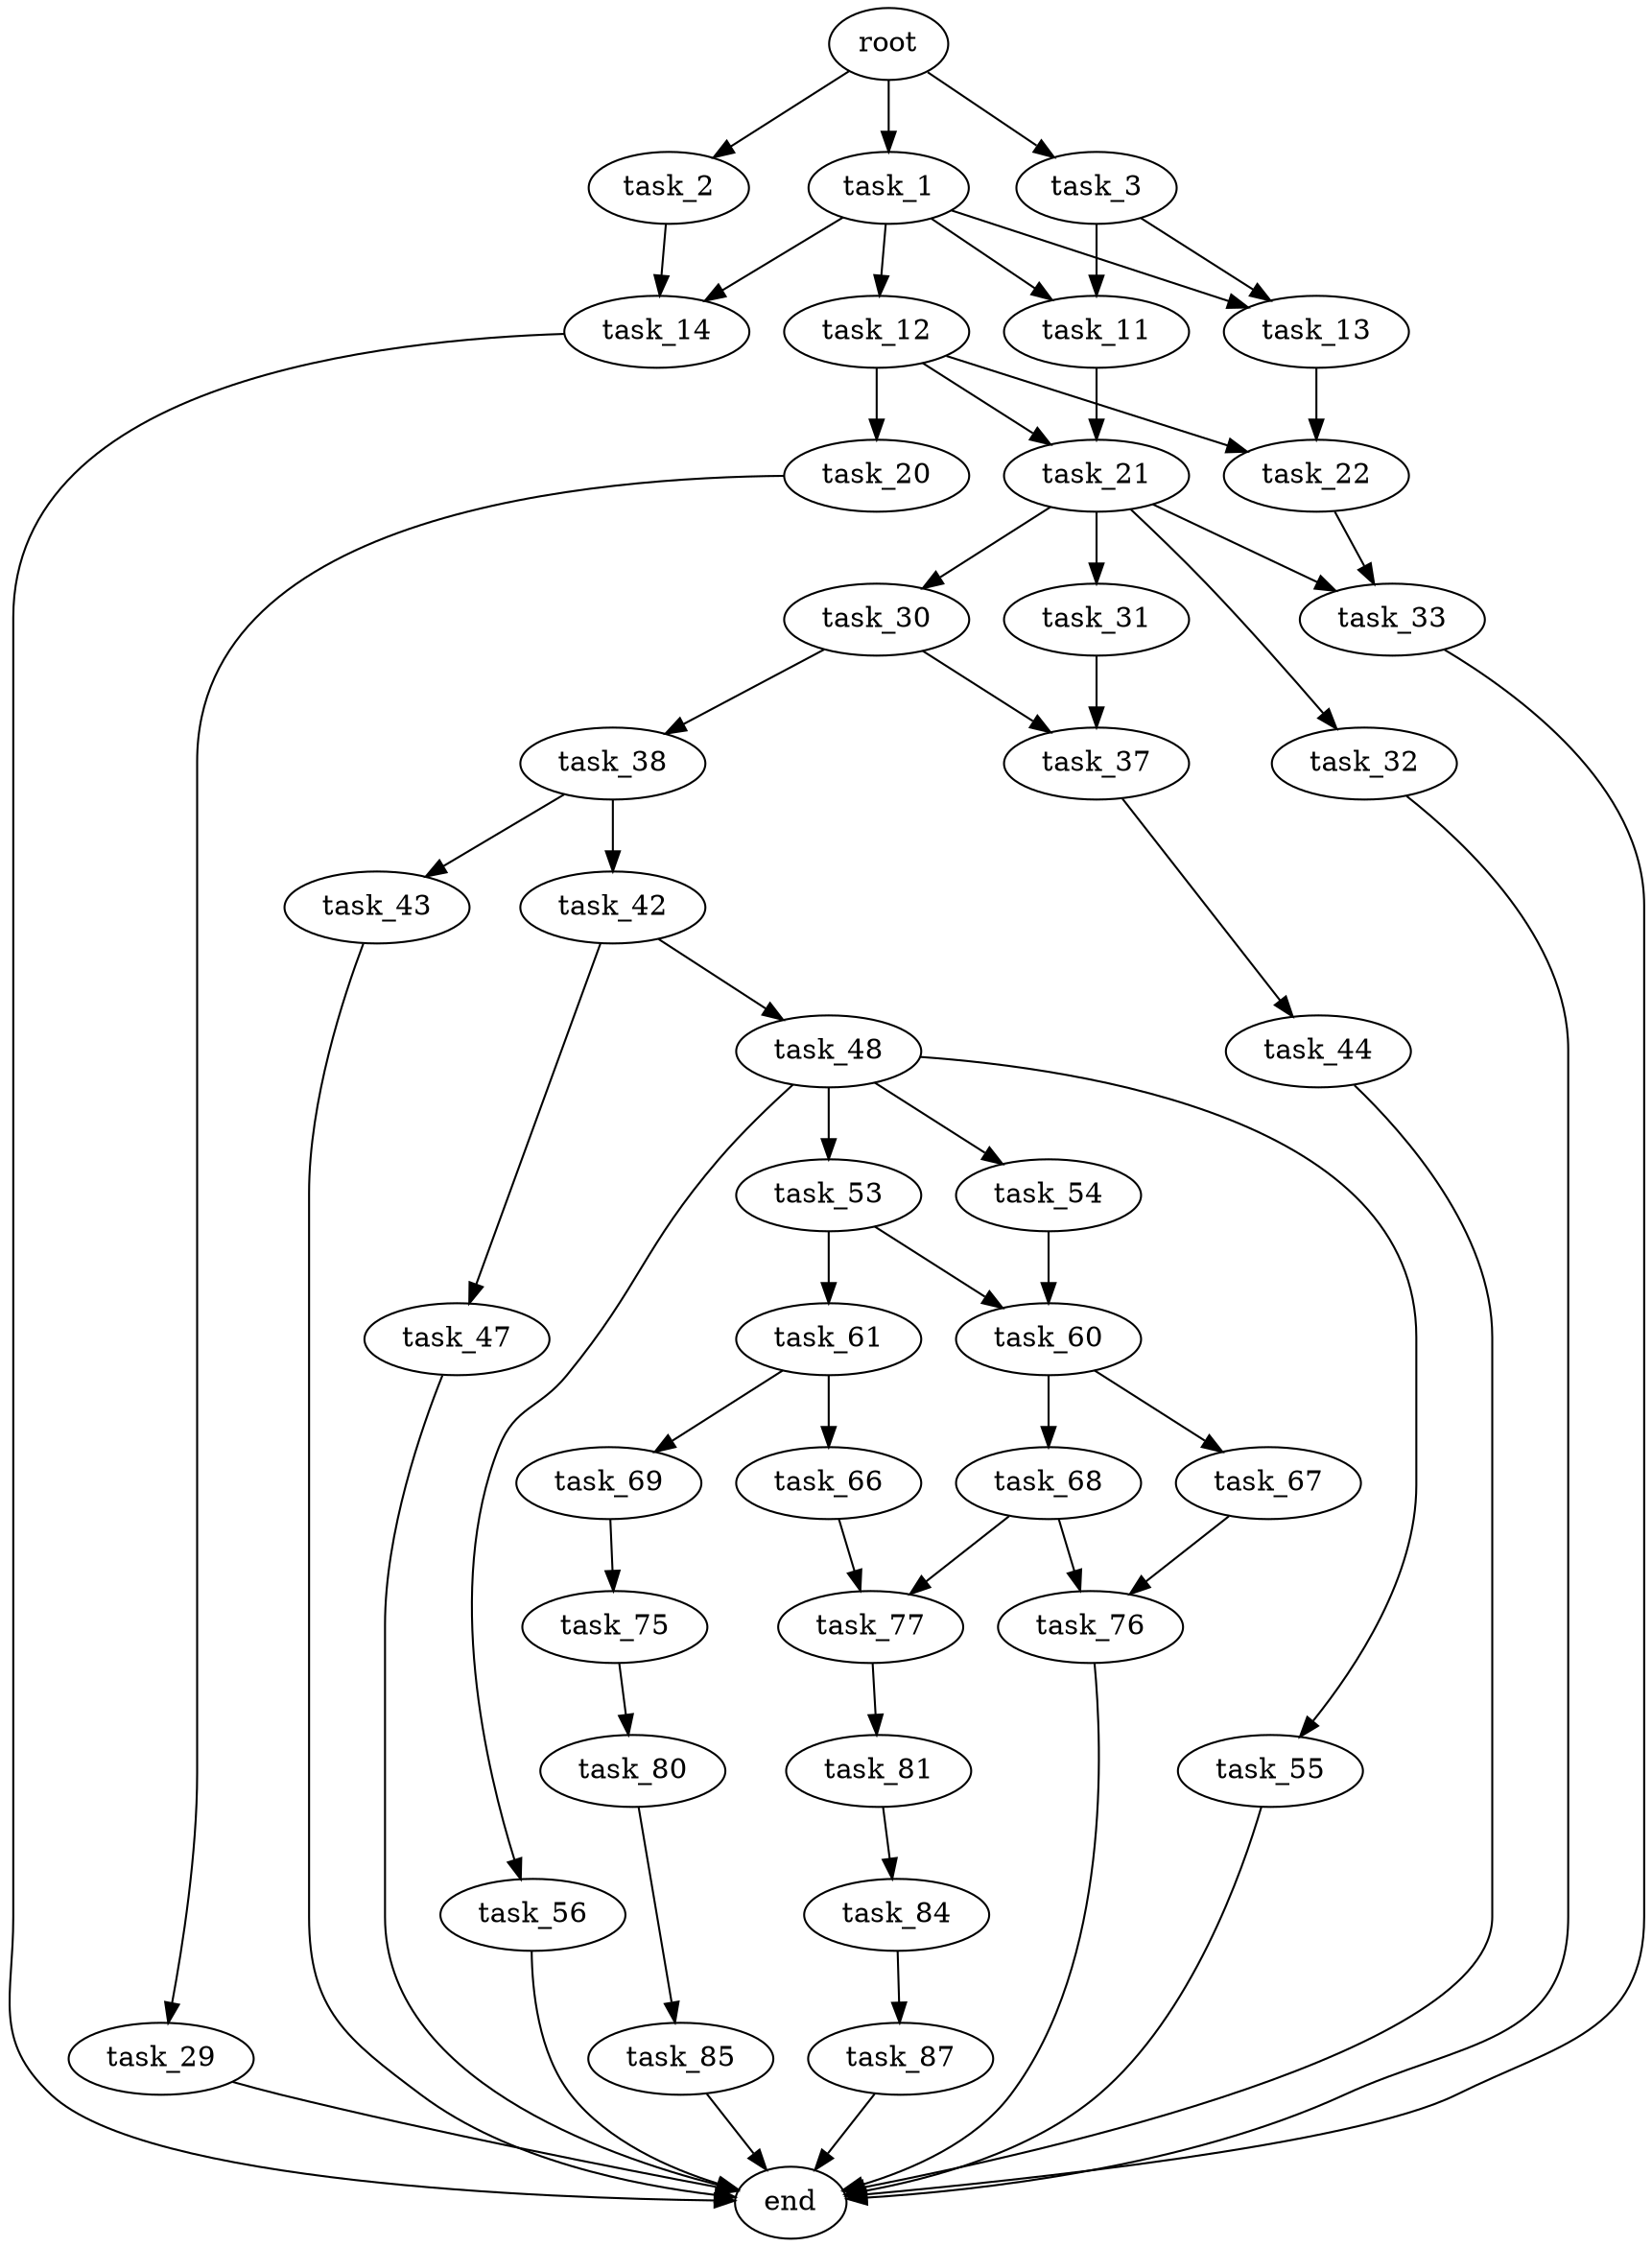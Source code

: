 digraph G {
  root [size="0.000000"];
  task_1 [size="8348656348.000000"];
  task_2 [size="1073741824000.000000"];
  task_3 [size="68719476736.000000"];
  task_11 [size="200133761664.000000"];
  task_12 [size="10264912893.000000"];
  task_13 [size="158425516896.000000"];
  task_14 [size="45349544179.000000"];
  task_21 [size="6269144151.000000"];
  task_20 [size="12327582845.000000"];
  task_22 [size="1946720501.000000"];
  end [size="0.000000"];
  task_29 [size="231928233984.000000"];
  task_30 [size="6393962157.000000"];
  task_31 [size="11979168066.000000"];
  task_32 [size="134217728000.000000"];
  task_33 [size="231928233984.000000"];
  task_37 [size="10544594661.000000"];
  task_38 [size="883163677136.000000"];
  task_44 [size="299932061382.000000"];
  task_42 [size="290814785881.000000"];
  task_43 [size="68719476736.000000"];
  task_47 [size="9756033338.000000"];
  task_48 [size="1112072864056.000000"];
  task_53 [size="10652450484.000000"];
  task_54 [size="8019114523.000000"];
  task_55 [size="26664698302.000000"];
  task_56 [size="28991029248.000000"];
  task_60 [size="1754152252.000000"];
  task_61 [size="2830681712.000000"];
  task_67 [size="134217728000.000000"];
  task_68 [size="170427578520.000000"];
  task_66 [size="103093486525.000000"];
  task_69 [size="368293445632.000000"];
  task_77 [size="93573590218.000000"];
  task_76 [size="468685283.000000"];
  task_75 [size="231928233984.000000"];
  task_80 [size="1325985714.000000"];
  task_81 [size="782757789696.000000"];
  task_85 [size="231928233984.000000"];
  task_84 [size="2628912961.000000"];
  task_87 [size="3563134022.000000"];

  root -> task_1 [size="1.000000"];
  root -> task_2 [size="1.000000"];
  root -> task_3 [size="1.000000"];
  task_1 -> task_11 [size="134217728.000000"];
  task_1 -> task_12 [size="134217728.000000"];
  task_1 -> task_13 [size="134217728.000000"];
  task_1 -> task_14 [size="134217728.000000"];
  task_2 -> task_14 [size="838860800.000000"];
  task_3 -> task_11 [size="134217728.000000"];
  task_3 -> task_13 [size="134217728.000000"];
  task_11 -> task_21 [size="209715200.000000"];
  task_12 -> task_20 [size="301989888.000000"];
  task_12 -> task_21 [size="301989888.000000"];
  task_12 -> task_22 [size="301989888.000000"];
  task_13 -> task_22 [size="134217728.000000"];
  task_14 -> end [size="1.000000"];
  task_21 -> task_30 [size="411041792.000000"];
  task_21 -> task_31 [size="411041792.000000"];
  task_21 -> task_32 [size="411041792.000000"];
  task_21 -> task_33 [size="411041792.000000"];
  task_20 -> task_29 [size="209715200.000000"];
  task_22 -> task_33 [size="75497472.000000"];
  task_29 -> end [size="1.000000"];
  task_30 -> task_37 [size="33554432.000000"];
  task_30 -> task_38 [size="33554432.000000"];
  task_31 -> task_37 [size="679477248.000000"];
  task_32 -> end [size="1.000000"];
  task_33 -> end [size="1.000000"];
  task_37 -> task_44 [size="209715200.000000"];
  task_38 -> task_42 [size="536870912.000000"];
  task_38 -> task_43 [size="536870912.000000"];
  task_44 -> end [size="1.000000"];
  task_42 -> task_47 [size="838860800.000000"];
  task_42 -> task_48 [size="838860800.000000"];
  task_43 -> end [size="1.000000"];
  task_47 -> end [size="1.000000"];
  task_48 -> task_53 [size="838860800.000000"];
  task_48 -> task_54 [size="838860800.000000"];
  task_48 -> task_55 [size="838860800.000000"];
  task_48 -> task_56 [size="838860800.000000"];
  task_53 -> task_60 [size="536870912.000000"];
  task_53 -> task_61 [size="536870912.000000"];
  task_54 -> task_60 [size="411041792.000000"];
  task_55 -> end [size="1.000000"];
  task_56 -> end [size="1.000000"];
  task_60 -> task_67 [size="75497472.000000"];
  task_60 -> task_68 [size="75497472.000000"];
  task_61 -> task_66 [size="134217728.000000"];
  task_61 -> task_69 [size="134217728.000000"];
  task_67 -> task_76 [size="209715200.000000"];
  task_68 -> task_76 [size="134217728.000000"];
  task_68 -> task_77 [size="134217728.000000"];
  task_66 -> task_77 [size="75497472.000000"];
  task_69 -> task_75 [size="411041792.000000"];
  task_77 -> task_81 [size="411041792.000000"];
  task_76 -> end [size="1.000000"];
  task_75 -> task_80 [size="301989888.000000"];
  task_80 -> task_85 [size="75497472.000000"];
  task_81 -> task_84 [size="679477248.000000"];
  task_85 -> end [size="1.000000"];
  task_84 -> task_87 [size="301989888.000000"];
  task_87 -> end [size="1.000000"];
}
